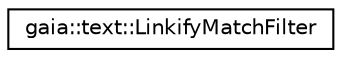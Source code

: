 digraph G
{
  edge [fontname="Helvetica",fontsize="10",labelfontname="Helvetica",labelfontsize="10"];
  node [fontname="Helvetica",fontsize="10",shape=record];
  rankdir=LR;
  Node1 [label="gaia::text::LinkifyMatchFilter",height=0.2,width=0.4,color="black", fillcolor="white", style="filled",URL="$d2/d4c/classgaia_1_1text_1_1_linkify_match_filter.html"];
}
